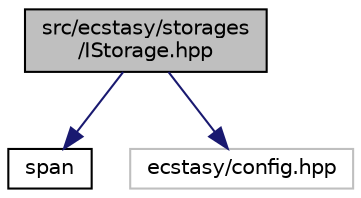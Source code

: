 digraph "src/ecstasy/storages/IStorage.hpp"
{
 // LATEX_PDF_SIZE
  edge [fontname="Helvetica",fontsize="10",labelfontname="Helvetica",labelfontsize="10"];
  node [fontname="Helvetica",fontsize="10",shape=record];
  Node1 [label="src/ecstasy/storages\l/IStorage.hpp",height=0.2,width=0.4,color="black", fillcolor="grey75", style="filled", fontcolor="black",tooltip=" "];
  Node1 -> Node2 [color="midnightblue",fontsize="10",style="solid",fontname="Helvetica"];
  Node2 [label="span",height=0.2,width=0.4,color="black", fillcolor="white", style="filled",URL="/home/runner/work/ecstasy/ecstasy/doc/external/cppreference-doxygen-web.tag.xml$cpp/header/span.html",tooltip=" "];
  Node1 -> Node3 [color="midnightblue",fontsize="10",style="solid",fontname="Helvetica"];
  Node3 [label="ecstasy/config.hpp",height=0.2,width=0.4,color="grey75", fillcolor="white", style="filled",tooltip=" "];
}
